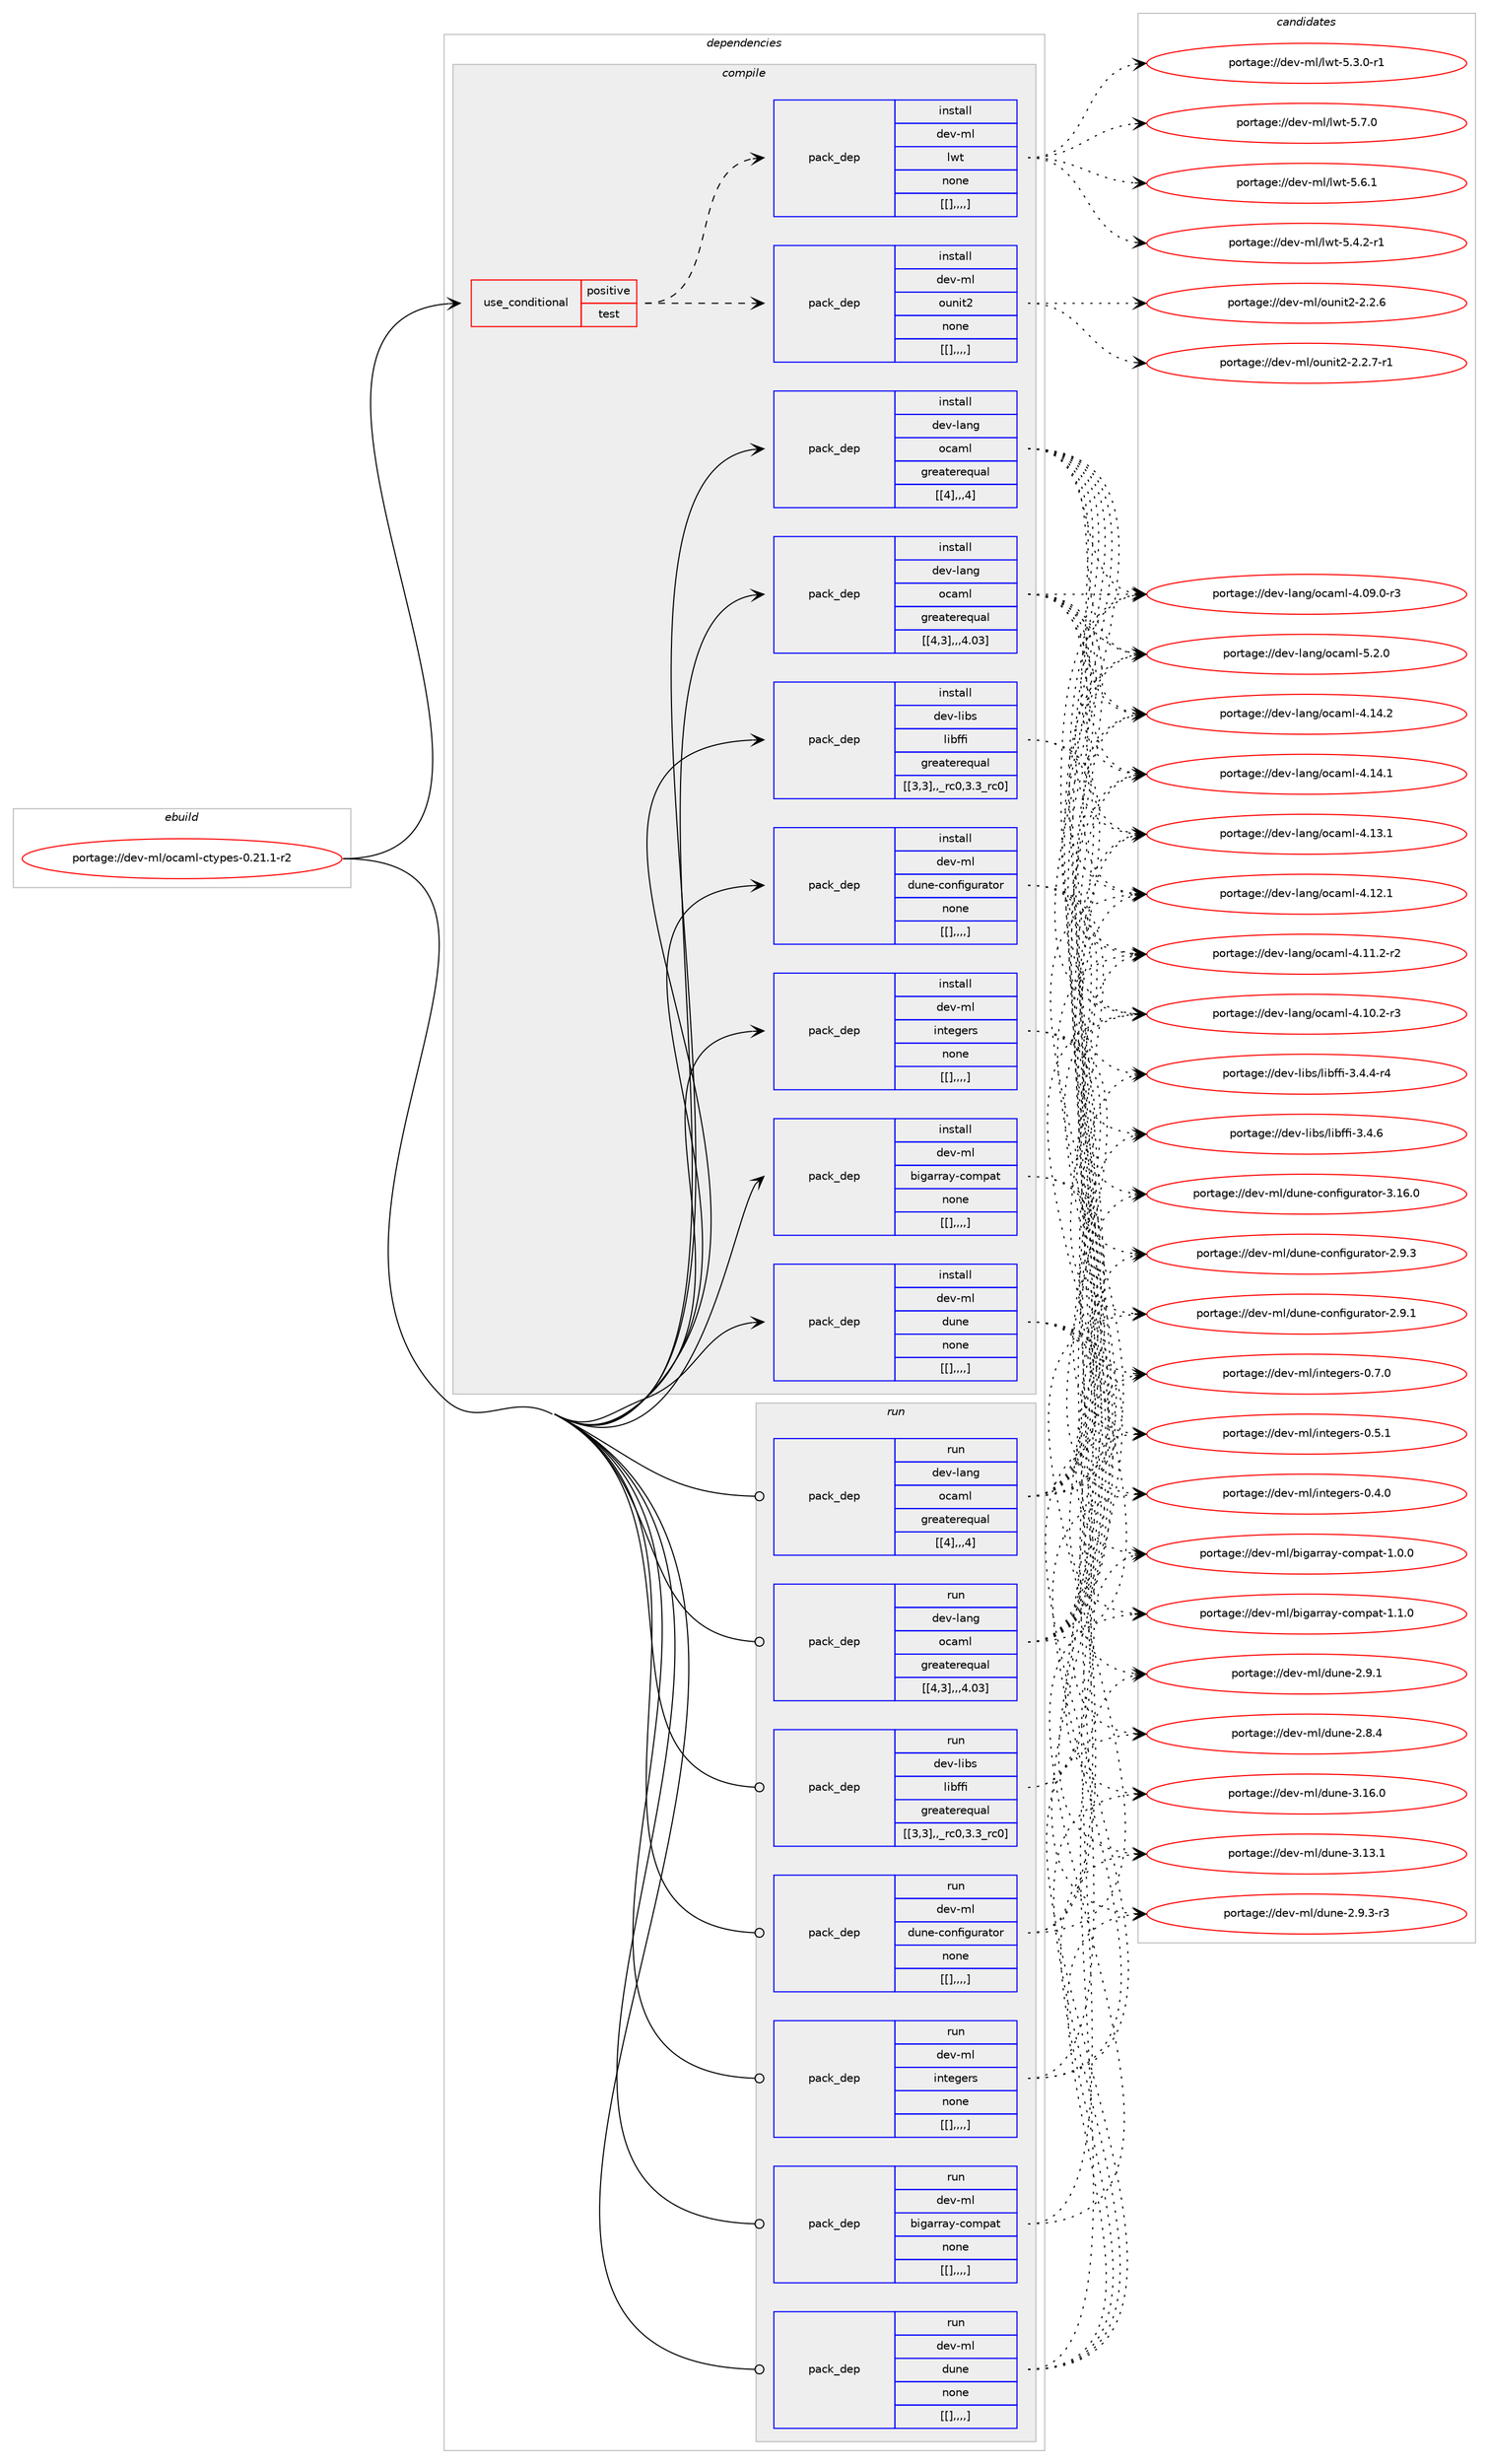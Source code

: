 digraph prolog {

# *************
# Graph options
# *************

newrank=true;
concentrate=true;
compound=true;
graph [rankdir=LR,fontname=Helvetica,fontsize=10,ranksep=1.5];#, ranksep=2.5, nodesep=0.2];
edge  [arrowhead=vee];
node  [fontname=Helvetica,fontsize=10];

# **********
# The ebuild
# **********

subgraph cluster_leftcol {
color=gray;
label=<<i>ebuild</i>>;
id [label="portage://dev-ml/ocaml-ctypes-0.21.1-r2", color=red, width=4, href="../dev-ml/ocaml-ctypes-0.21.1-r2.svg"];
}

# ****************
# The dependencies
# ****************

subgraph cluster_midcol {
color=gray;
label=<<i>dependencies</i>>;
subgraph cluster_compile {
fillcolor="#eeeeee";
style=filled;
label=<<i>compile</i>>;
subgraph cond30217 {
dependency121875 [label=<<TABLE BORDER="0" CELLBORDER="1" CELLSPACING="0" CELLPADDING="4"><TR><TD ROWSPAN="3" CELLPADDING="10">use_conditional</TD></TR><TR><TD>positive</TD></TR><TR><TD>test</TD></TR></TABLE>>, shape=none, color=red];
subgraph pack90488 {
dependency121876 [label=<<TABLE BORDER="0" CELLBORDER="1" CELLSPACING="0" CELLPADDING="4" WIDTH="220"><TR><TD ROWSPAN="6" CELLPADDING="30">pack_dep</TD></TR><TR><TD WIDTH="110">install</TD></TR><TR><TD>dev-ml</TD></TR><TR><TD>ounit2</TD></TR><TR><TD>none</TD></TR><TR><TD>[[],,,,]</TD></TR></TABLE>>, shape=none, color=blue];
}
dependency121875:e -> dependency121876:w [weight=20,style="dashed",arrowhead="vee"];
subgraph pack90489 {
dependency121877 [label=<<TABLE BORDER="0" CELLBORDER="1" CELLSPACING="0" CELLPADDING="4" WIDTH="220"><TR><TD ROWSPAN="6" CELLPADDING="30">pack_dep</TD></TR><TR><TD WIDTH="110">install</TD></TR><TR><TD>dev-ml</TD></TR><TR><TD>lwt</TD></TR><TR><TD>none</TD></TR><TR><TD>[[],,,,]</TD></TR></TABLE>>, shape=none, color=blue];
}
dependency121875:e -> dependency121877:w [weight=20,style="dashed",arrowhead="vee"];
}
id:e -> dependency121875:w [weight=20,style="solid",arrowhead="vee"];
subgraph pack90490 {
dependency121878 [label=<<TABLE BORDER="0" CELLBORDER="1" CELLSPACING="0" CELLPADDING="4" WIDTH="220"><TR><TD ROWSPAN="6" CELLPADDING="30">pack_dep</TD></TR><TR><TD WIDTH="110">install</TD></TR><TR><TD>dev-lang</TD></TR><TR><TD>ocaml</TD></TR><TR><TD>greaterequal</TD></TR><TR><TD>[[4],,,4]</TD></TR></TABLE>>, shape=none, color=blue];
}
id:e -> dependency121878:w [weight=20,style="solid",arrowhead="vee"];
subgraph pack90491 {
dependency121879 [label=<<TABLE BORDER="0" CELLBORDER="1" CELLSPACING="0" CELLPADDING="4" WIDTH="220"><TR><TD ROWSPAN="6" CELLPADDING="30">pack_dep</TD></TR><TR><TD WIDTH="110">install</TD></TR><TR><TD>dev-lang</TD></TR><TR><TD>ocaml</TD></TR><TR><TD>greaterequal</TD></TR><TR><TD>[[4,3],,,4.03]</TD></TR></TABLE>>, shape=none, color=blue];
}
id:e -> dependency121879:w [weight=20,style="solid",arrowhead="vee"];
subgraph pack90492 {
dependency121880 [label=<<TABLE BORDER="0" CELLBORDER="1" CELLSPACING="0" CELLPADDING="4" WIDTH="220"><TR><TD ROWSPAN="6" CELLPADDING="30">pack_dep</TD></TR><TR><TD WIDTH="110">install</TD></TR><TR><TD>dev-libs</TD></TR><TR><TD>libffi</TD></TR><TR><TD>greaterequal</TD></TR><TR><TD>[[3,3],,_rc0,3.3_rc0]</TD></TR></TABLE>>, shape=none, color=blue];
}
id:e -> dependency121880:w [weight=20,style="solid",arrowhead="vee"];
subgraph pack90493 {
dependency121881 [label=<<TABLE BORDER="0" CELLBORDER="1" CELLSPACING="0" CELLPADDING="4" WIDTH="220"><TR><TD ROWSPAN="6" CELLPADDING="30">pack_dep</TD></TR><TR><TD WIDTH="110">install</TD></TR><TR><TD>dev-ml</TD></TR><TR><TD>bigarray-compat</TD></TR><TR><TD>none</TD></TR><TR><TD>[[],,,,]</TD></TR></TABLE>>, shape=none, color=blue];
}
id:e -> dependency121881:w [weight=20,style="solid",arrowhead="vee"];
subgraph pack90494 {
dependency121882 [label=<<TABLE BORDER="0" CELLBORDER="1" CELLSPACING="0" CELLPADDING="4" WIDTH="220"><TR><TD ROWSPAN="6" CELLPADDING="30">pack_dep</TD></TR><TR><TD WIDTH="110">install</TD></TR><TR><TD>dev-ml</TD></TR><TR><TD>dune</TD></TR><TR><TD>none</TD></TR><TR><TD>[[],,,,]</TD></TR></TABLE>>, shape=none, color=blue];
}
id:e -> dependency121882:w [weight=20,style="solid",arrowhead="vee"];
subgraph pack90495 {
dependency121883 [label=<<TABLE BORDER="0" CELLBORDER="1" CELLSPACING="0" CELLPADDING="4" WIDTH="220"><TR><TD ROWSPAN="6" CELLPADDING="30">pack_dep</TD></TR><TR><TD WIDTH="110">install</TD></TR><TR><TD>dev-ml</TD></TR><TR><TD>dune-configurator</TD></TR><TR><TD>none</TD></TR><TR><TD>[[],,,,]</TD></TR></TABLE>>, shape=none, color=blue];
}
id:e -> dependency121883:w [weight=20,style="solid",arrowhead="vee"];
subgraph pack90496 {
dependency121884 [label=<<TABLE BORDER="0" CELLBORDER="1" CELLSPACING="0" CELLPADDING="4" WIDTH="220"><TR><TD ROWSPAN="6" CELLPADDING="30">pack_dep</TD></TR><TR><TD WIDTH="110">install</TD></TR><TR><TD>dev-ml</TD></TR><TR><TD>integers</TD></TR><TR><TD>none</TD></TR><TR><TD>[[],,,,]</TD></TR></TABLE>>, shape=none, color=blue];
}
id:e -> dependency121884:w [weight=20,style="solid",arrowhead="vee"];
}
subgraph cluster_compileandrun {
fillcolor="#eeeeee";
style=filled;
label=<<i>compile and run</i>>;
}
subgraph cluster_run {
fillcolor="#eeeeee";
style=filled;
label=<<i>run</i>>;
subgraph pack90497 {
dependency121885 [label=<<TABLE BORDER="0" CELLBORDER="1" CELLSPACING="0" CELLPADDING="4" WIDTH="220"><TR><TD ROWSPAN="6" CELLPADDING="30">pack_dep</TD></TR><TR><TD WIDTH="110">run</TD></TR><TR><TD>dev-lang</TD></TR><TR><TD>ocaml</TD></TR><TR><TD>greaterequal</TD></TR><TR><TD>[[4],,,4]</TD></TR></TABLE>>, shape=none, color=blue];
}
id:e -> dependency121885:w [weight=20,style="solid",arrowhead="odot"];
subgraph pack90498 {
dependency121886 [label=<<TABLE BORDER="0" CELLBORDER="1" CELLSPACING="0" CELLPADDING="4" WIDTH="220"><TR><TD ROWSPAN="6" CELLPADDING="30">pack_dep</TD></TR><TR><TD WIDTH="110">run</TD></TR><TR><TD>dev-lang</TD></TR><TR><TD>ocaml</TD></TR><TR><TD>greaterequal</TD></TR><TR><TD>[[4,3],,,4.03]</TD></TR></TABLE>>, shape=none, color=blue];
}
id:e -> dependency121886:w [weight=20,style="solid",arrowhead="odot"];
subgraph pack90499 {
dependency121887 [label=<<TABLE BORDER="0" CELLBORDER="1" CELLSPACING="0" CELLPADDING="4" WIDTH="220"><TR><TD ROWSPAN="6" CELLPADDING="30">pack_dep</TD></TR><TR><TD WIDTH="110">run</TD></TR><TR><TD>dev-libs</TD></TR><TR><TD>libffi</TD></TR><TR><TD>greaterequal</TD></TR><TR><TD>[[3,3],,_rc0,3.3_rc0]</TD></TR></TABLE>>, shape=none, color=blue];
}
id:e -> dependency121887:w [weight=20,style="solid",arrowhead="odot"];
subgraph pack90500 {
dependency121888 [label=<<TABLE BORDER="0" CELLBORDER="1" CELLSPACING="0" CELLPADDING="4" WIDTH="220"><TR><TD ROWSPAN="6" CELLPADDING="30">pack_dep</TD></TR><TR><TD WIDTH="110">run</TD></TR><TR><TD>dev-ml</TD></TR><TR><TD>bigarray-compat</TD></TR><TR><TD>none</TD></TR><TR><TD>[[],,,,]</TD></TR></TABLE>>, shape=none, color=blue];
}
id:e -> dependency121888:w [weight=20,style="solid",arrowhead="odot"];
subgraph pack90501 {
dependency121889 [label=<<TABLE BORDER="0" CELLBORDER="1" CELLSPACING="0" CELLPADDING="4" WIDTH="220"><TR><TD ROWSPAN="6" CELLPADDING="30">pack_dep</TD></TR><TR><TD WIDTH="110">run</TD></TR><TR><TD>dev-ml</TD></TR><TR><TD>dune</TD></TR><TR><TD>none</TD></TR><TR><TD>[[],,,,]</TD></TR></TABLE>>, shape=none, color=blue];
}
id:e -> dependency121889:w [weight=20,style="solid",arrowhead="odot"];
subgraph pack90502 {
dependency121890 [label=<<TABLE BORDER="0" CELLBORDER="1" CELLSPACING="0" CELLPADDING="4" WIDTH="220"><TR><TD ROWSPAN="6" CELLPADDING="30">pack_dep</TD></TR><TR><TD WIDTH="110">run</TD></TR><TR><TD>dev-ml</TD></TR><TR><TD>dune-configurator</TD></TR><TR><TD>none</TD></TR><TR><TD>[[],,,,]</TD></TR></TABLE>>, shape=none, color=blue];
}
id:e -> dependency121890:w [weight=20,style="solid",arrowhead="odot"];
subgraph pack90503 {
dependency121891 [label=<<TABLE BORDER="0" CELLBORDER="1" CELLSPACING="0" CELLPADDING="4" WIDTH="220"><TR><TD ROWSPAN="6" CELLPADDING="30">pack_dep</TD></TR><TR><TD WIDTH="110">run</TD></TR><TR><TD>dev-ml</TD></TR><TR><TD>integers</TD></TR><TR><TD>none</TD></TR><TR><TD>[[],,,,]</TD></TR></TABLE>>, shape=none, color=blue];
}
id:e -> dependency121891:w [weight=20,style="solid",arrowhead="odot"];
}
}

# **************
# The candidates
# **************

subgraph cluster_choices {
rank=same;
color=gray;
label=<<i>candidates</i>>;

subgraph choice90488 {
color=black;
nodesep=1;
choice1001011184510910847111117110105116504550465046554511449 [label="portage://dev-ml/ounit2-2.2.7-r1", color=red, width=4,href="../dev-ml/ounit2-2.2.7-r1.svg"];
choice100101118451091084711111711010511650455046504654 [label="portage://dev-ml/ounit2-2.2.6", color=red, width=4,href="../dev-ml/ounit2-2.2.6.svg"];
dependency121876:e -> choice1001011184510910847111117110105116504550465046554511449:w [style=dotted,weight="100"];
dependency121876:e -> choice100101118451091084711111711010511650455046504654:w [style=dotted,weight="100"];
}
subgraph choice90489 {
color=black;
nodesep=1;
choice1001011184510910847108119116455346554648 [label="portage://dev-ml/lwt-5.7.0", color=red, width=4,href="../dev-ml/lwt-5.7.0.svg"];
choice1001011184510910847108119116455346544649 [label="portage://dev-ml/lwt-5.6.1", color=red, width=4,href="../dev-ml/lwt-5.6.1.svg"];
choice10010111845109108471081191164553465246504511449 [label="portage://dev-ml/lwt-5.4.2-r1", color=red, width=4,href="../dev-ml/lwt-5.4.2-r1.svg"];
choice10010111845109108471081191164553465146484511449 [label="portage://dev-ml/lwt-5.3.0-r1", color=red, width=4,href="../dev-ml/lwt-5.3.0-r1.svg"];
dependency121877:e -> choice1001011184510910847108119116455346554648:w [style=dotted,weight="100"];
dependency121877:e -> choice1001011184510910847108119116455346544649:w [style=dotted,weight="100"];
dependency121877:e -> choice10010111845109108471081191164553465246504511449:w [style=dotted,weight="100"];
dependency121877:e -> choice10010111845109108471081191164553465146484511449:w [style=dotted,weight="100"];
}
subgraph choice90490 {
color=black;
nodesep=1;
choice1001011184510897110103471119997109108455346504648 [label="portage://dev-lang/ocaml-5.2.0", color=red, width=4,href="../dev-lang/ocaml-5.2.0.svg"];
choice100101118451089711010347111999710910845524649524650 [label="portage://dev-lang/ocaml-4.14.2", color=red, width=4,href="../dev-lang/ocaml-4.14.2.svg"];
choice100101118451089711010347111999710910845524649524649 [label="portage://dev-lang/ocaml-4.14.1", color=red, width=4,href="../dev-lang/ocaml-4.14.1.svg"];
choice100101118451089711010347111999710910845524649514649 [label="portage://dev-lang/ocaml-4.13.1", color=red, width=4,href="../dev-lang/ocaml-4.13.1.svg"];
choice100101118451089711010347111999710910845524649504649 [label="portage://dev-lang/ocaml-4.12.1", color=red, width=4,href="../dev-lang/ocaml-4.12.1.svg"];
choice1001011184510897110103471119997109108455246494946504511450 [label="portage://dev-lang/ocaml-4.11.2-r2", color=red, width=4,href="../dev-lang/ocaml-4.11.2-r2.svg"];
choice1001011184510897110103471119997109108455246494846504511451 [label="portage://dev-lang/ocaml-4.10.2-r3", color=red, width=4,href="../dev-lang/ocaml-4.10.2-r3.svg"];
choice1001011184510897110103471119997109108455246485746484511451 [label="portage://dev-lang/ocaml-4.09.0-r3", color=red, width=4,href="../dev-lang/ocaml-4.09.0-r3.svg"];
dependency121878:e -> choice1001011184510897110103471119997109108455346504648:w [style=dotted,weight="100"];
dependency121878:e -> choice100101118451089711010347111999710910845524649524650:w [style=dotted,weight="100"];
dependency121878:e -> choice100101118451089711010347111999710910845524649524649:w [style=dotted,weight="100"];
dependency121878:e -> choice100101118451089711010347111999710910845524649514649:w [style=dotted,weight="100"];
dependency121878:e -> choice100101118451089711010347111999710910845524649504649:w [style=dotted,weight="100"];
dependency121878:e -> choice1001011184510897110103471119997109108455246494946504511450:w [style=dotted,weight="100"];
dependency121878:e -> choice1001011184510897110103471119997109108455246494846504511451:w [style=dotted,weight="100"];
dependency121878:e -> choice1001011184510897110103471119997109108455246485746484511451:w [style=dotted,weight="100"];
}
subgraph choice90491 {
color=black;
nodesep=1;
choice1001011184510897110103471119997109108455346504648 [label="portage://dev-lang/ocaml-5.2.0", color=red, width=4,href="../dev-lang/ocaml-5.2.0.svg"];
choice100101118451089711010347111999710910845524649524650 [label="portage://dev-lang/ocaml-4.14.2", color=red, width=4,href="../dev-lang/ocaml-4.14.2.svg"];
choice100101118451089711010347111999710910845524649524649 [label="portage://dev-lang/ocaml-4.14.1", color=red, width=4,href="../dev-lang/ocaml-4.14.1.svg"];
choice100101118451089711010347111999710910845524649514649 [label="portage://dev-lang/ocaml-4.13.1", color=red, width=4,href="../dev-lang/ocaml-4.13.1.svg"];
choice100101118451089711010347111999710910845524649504649 [label="portage://dev-lang/ocaml-4.12.1", color=red, width=4,href="../dev-lang/ocaml-4.12.1.svg"];
choice1001011184510897110103471119997109108455246494946504511450 [label="portage://dev-lang/ocaml-4.11.2-r2", color=red, width=4,href="../dev-lang/ocaml-4.11.2-r2.svg"];
choice1001011184510897110103471119997109108455246494846504511451 [label="portage://dev-lang/ocaml-4.10.2-r3", color=red, width=4,href="../dev-lang/ocaml-4.10.2-r3.svg"];
choice1001011184510897110103471119997109108455246485746484511451 [label="portage://dev-lang/ocaml-4.09.0-r3", color=red, width=4,href="../dev-lang/ocaml-4.09.0-r3.svg"];
dependency121879:e -> choice1001011184510897110103471119997109108455346504648:w [style=dotted,weight="100"];
dependency121879:e -> choice100101118451089711010347111999710910845524649524650:w [style=dotted,weight="100"];
dependency121879:e -> choice100101118451089711010347111999710910845524649524649:w [style=dotted,weight="100"];
dependency121879:e -> choice100101118451089711010347111999710910845524649514649:w [style=dotted,weight="100"];
dependency121879:e -> choice100101118451089711010347111999710910845524649504649:w [style=dotted,weight="100"];
dependency121879:e -> choice1001011184510897110103471119997109108455246494946504511450:w [style=dotted,weight="100"];
dependency121879:e -> choice1001011184510897110103471119997109108455246494846504511451:w [style=dotted,weight="100"];
dependency121879:e -> choice1001011184510897110103471119997109108455246485746484511451:w [style=dotted,weight="100"];
}
subgraph choice90492 {
color=black;
nodesep=1;
choice10010111845108105981154710810598102102105455146524654 [label="portage://dev-libs/libffi-3.4.6", color=red, width=4,href="../dev-libs/libffi-3.4.6.svg"];
choice100101118451081059811547108105981021021054551465246524511452 [label="portage://dev-libs/libffi-3.4.4-r4", color=red, width=4,href="../dev-libs/libffi-3.4.4-r4.svg"];
dependency121880:e -> choice10010111845108105981154710810598102102105455146524654:w [style=dotted,weight="100"];
dependency121880:e -> choice100101118451081059811547108105981021021054551465246524511452:w [style=dotted,weight="100"];
}
subgraph choice90493 {
color=black;
nodesep=1;
choice1001011184510910847981051039711411497121459911110911297116454946494648 [label="portage://dev-ml/bigarray-compat-1.1.0", color=red, width=4,href="../dev-ml/bigarray-compat-1.1.0.svg"];
choice1001011184510910847981051039711411497121459911110911297116454946484648 [label="portage://dev-ml/bigarray-compat-1.0.0", color=red, width=4,href="../dev-ml/bigarray-compat-1.0.0.svg"];
dependency121881:e -> choice1001011184510910847981051039711411497121459911110911297116454946494648:w [style=dotted,weight="100"];
dependency121881:e -> choice1001011184510910847981051039711411497121459911110911297116454946484648:w [style=dotted,weight="100"];
}
subgraph choice90494 {
color=black;
nodesep=1;
choice100101118451091084710011711010145514649544648 [label="portage://dev-ml/dune-3.16.0", color=red, width=4,href="../dev-ml/dune-3.16.0.svg"];
choice100101118451091084710011711010145514649514649 [label="portage://dev-ml/dune-3.13.1", color=red, width=4,href="../dev-ml/dune-3.13.1.svg"];
choice10010111845109108471001171101014550465746514511451 [label="portage://dev-ml/dune-2.9.3-r3", color=red, width=4,href="../dev-ml/dune-2.9.3-r3.svg"];
choice1001011184510910847100117110101455046574649 [label="portage://dev-ml/dune-2.9.1", color=red, width=4,href="../dev-ml/dune-2.9.1.svg"];
choice1001011184510910847100117110101455046564652 [label="portage://dev-ml/dune-2.8.4", color=red, width=4,href="../dev-ml/dune-2.8.4.svg"];
dependency121882:e -> choice100101118451091084710011711010145514649544648:w [style=dotted,weight="100"];
dependency121882:e -> choice100101118451091084710011711010145514649514649:w [style=dotted,weight="100"];
dependency121882:e -> choice10010111845109108471001171101014550465746514511451:w [style=dotted,weight="100"];
dependency121882:e -> choice1001011184510910847100117110101455046574649:w [style=dotted,weight="100"];
dependency121882:e -> choice1001011184510910847100117110101455046564652:w [style=dotted,weight="100"];
}
subgraph choice90495 {
color=black;
nodesep=1;
choice100101118451091084710011711010145991111101021051031171149711611111445514649544648 [label="portage://dev-ml/dune-configurator-3.16.0", color=red, width=4,href="../dev-ml/dune-configurator-3.16.0.svg"];
choice1001011184510910847100117110101459911111010210510311711497116111114455046574651 [label="portage://dev-ml/dune-configurator-2.9.3", color=red, width=4,href="../dev-ml/dune-configurator-2.9.3.svg"];
choice1001011184510910847100117110101459911111010210510311711497116111114455046574649 [label="portage://dev-ml/dune-configurator-2.9.1", color=red, width=4,href="../dev-ml/dune-configurator-2.9.1.svg"];
dependency121883:e -> choice100101118451091084710011711010145991111101021051031171149711611111445514649544648:w [style=dotted,weight="100"];
dependency121883:e -> choice1001011184510910847100117110101459911111010210510311711497116111114455046574651:w [style=dotted,weight="100"];
dependency121883:e -> choice1001011184510910847100117110101459911111010210510311711497116111114455046574649:w [style=dotted,weight="100"];
}
subgraph choice90496 {
color=black;
nodesep=1;
choice1001011184510910847105110116101103101114115454846554648 [label="portage://dev-ml/integers-0.7.0", color=red, width=4,href="../dev-ml/integers-0.7.0.svg"];
choice1001011184510910847105110116101103101114115454846534649 [label="portage://dev-ml/integers-0.5.1", color=red, width=4,href="../dev-ml/integers-0.5.1.svg"];
choice1001011184510910847105110116101103101114115454846524648 [label="portage://dev-ml/integers-0.4.0", color=red, width=4,href="../dev-ml/integers-0.4.0.svg"];
dependency121884:e -> choice1001011184510910847105110116101103101114115454846554648:w [style=dotted,weight="100"];
dependency121884:e -> choice1001011184510910847105110116101103101114115454846534649:w [style=dotted,weight="100"];
dependency121884:e -> choice1001011184510910847105110116101103101114115454846524648:w [style=dotted,weight="100"];
}
subgraph choice90497 {
color=black;
nodesep=1;
choice1001011184510897110103471119997109108455346504648 [label="portage://dev-lang/ocaml-5.2.0", color=red, width=4,href="../dev-lang/ocaml-5.2.0.svg"];
choice100101118451089711010347111999710910845524649524650 [label="portage://dev-lang/ocaml-4.14.2", color=red, width=4,href="../dev-lang/ocaml-4.14.2.svg"];
choice100101118451089711010347111999710910845524649524649 [label="portage://dev-lang/ocaml-4.14.1", color=red, width=4,href="../dev-lang/ocaml-4.14.1.svg"];
choice100101118451089711010347111999710910845524649514649 [label="portage://dev-lang/ocaml-4.13.1", color=red, width=4,href="../dev-lang/ocaml-4.13.1.svg"];
choice100101118451089711010347111999710910845524649504649 [label="portage://dev-lang/ocaml-4.12.1", color=red, width=4,href="../dev-lang/ocaml-4.12.1.svg"];
choice1001011184510897110103471119997109108455246494946504511450 [label="portage://dev-lang/ocaml-4.11.2-r2", color=red, width=4,href="../dev-lang/ocaml-4.11.2-r2.svg"];
choice1001011184510897110103471119997109108455246494846504511451 [label="portage://dev-lang/ocaml-4.10.2-r3", color=red, width=4,href="../dev-lang/ocaml-4.10.2-r3.svg"];
choice1001011184510897110103471119997109108455246485746484511451 [label="portage://dev-lang/ocaml-4.09.0-r3", color=red, width=4,href="../dev-lang/ocaml-4.09.0-r3.svg"];
dependency121885:e -> choice1001011184510897110103471119997109108455346504648:w [style=dotted,weight="100"];
dependency121885:e -> choice100101118451089711010347111999710910845524649524650:w [style=dotted,weight="100"];
dependency121885:e -> choice100101118451089711010347111999710910845524649524649:w [style=dotted,weight="100"];
dependency121885:e -> choice100101118451089711010347111999710910845524649514649:w [style=dotted,weight="100"];
dependency121885:e -> choice100101118451089711010347111999710910845524649504649:w [style=dotted,weight="100"];
dependency121885:e -> choice1001011184510897110103471119997109108455246494946504511450:w [style=dotted,weight="100"];
dependency121885:e -> choice1001011184510897110103471119997109108455246494846504511451:w [style=dotted,weight="100"];
dependency121885:e -> choice1001011184510897110103471119997109108455246485746484511451:w [style=dotted,weight="100"];
}
subgraph choice90498 {
color=black;
nodesep=1;
choice1001011184510897110103471119997109108455346504648 [label="portage://dev-lang/ocaml-5.2.0", color=red, width=4,href="../dev-lang/ocaml-5.2.0.svg"];
choice100101118451089711010347111999710910845524649524650 [label="portage://dev-lang/ocaml-4.14.2", color=red, width=4,href="../dev-lang/ocaml-4.14.2.svg"];
choice100101118451089711010347111999710910845524649524649 [label="portage://dev-lang/ocaml-4.14.1", color=red, width=4,href="../dev-lang/ocaml-4.14.1.svg"];
choice100101118451089711010347111999710910845524649514649 [label="portage://dev-lang/ocaml-4.13.1", color=red, width=4,href="../dev-lang/ocaml-4.13.1.svg"];
choice100101118451089711010347111999710910845524649504649 [label="portage://dev-lang/ocaml-4.12.1", color=red, width=4,href="../dev-lang/ocaml-4.12.1.svg"];
choice1001011184510897110103471119997109108455246494946504511450 [label="portage://dev-lang/ocaml-4.11.2-r2", color=red, width=4,href="../dev-lang/ocaml-4.11.2-r2.svg"];
choice1001011184510897110103471119997109108455246494846504511451 [label="portage://dev-lang/ocaml-4.10.2-r3", color=red, width=4,href="../dev-lang/ocaml-4.10.2-r3.svg"];
choice1001011184510897110103471119997109108455246485746484511451 [label="portage://dev-lang/ocaml-4.09.0-r3", color=red, width=4,href="../dev-lang/ocaml-4.09.0-r3.svg"];
dependency121886:e -> choice1001011184510897110103471119997109108455346504648:w [style=dotted,weight="100"];
dependency121886:e -> choice100101118451089711010347111999710910845524649524650:w [style=dotted,weight="100"];
dependency121886:e -> choice100101118451089711010347111999710910845524649524649:w [style=dotted,weight="100"];
dependency121886:e -> choice100101118451089711010347111999710910845524649514649:w [style=dotted,weight="100"];
dependency121886:e -> choice100101118451089711010347111999710910845524649504649:w [style=dotted,weight="100"];
dependency121886:e -> choice1001011184510897110103471119997109108455246494946504511450:w [style=dotted,weight="100"];
dependency121886:e -> choice1001011184510897110103471119997109108455246494846504511451:w [style=dotted,weight="100"];
dependency121886:e -> choice1001011184510897110103471119997109108455246485746484511451:w [style=dotted,weight="100"];
}
subgraph choice90499 {
color=black;
nodesep=1;
choice10010111845108105981154710810598102102105455146524654 [label="portage://dev-libs/libffi-3.4.6", color=red, width=4,href="../dev-libs/libffi-3.4.6.svg"];
choice100101118451081059811547108105981021021054551465246524511452 [label="portage://dev-libs/libffi-3.4.4-r4", color=red, width=4,href="../dev-libs/libffi-3.4.4-r4.svg"];
dependency121887:e -> choice10010111845108105981154710810598102102105455146524654:w [style=dotted,weight="100"];
dependency121887:e -> choice100101118451081059811547108105981021021054551465246524511452:w [style=dotted,weight="100"];
}
subgraph choice90500 {
color=black;
nodesep=1;
choice1001011184510910847981051039711411497121459911110911297116454946494648 [label="portage://dev-ml/bigarray-compat-1.1.0", color=red, width=4,href="../dev-ml/bigarray-compat-1.1.0.svg"];
choice1001011184510910847981051039711411497121459911110911297116454946484648 [label="portage://dev-ml/bigarray-compat-1.0.0", color=red, width=4,href="../dev-ml/bigarray-compat-1.0.0.svg"];
dependency121888:e -> choice1001011184510910847981051039711411497121459911110911297116454946494648:w [style=dotted,weight="100"];
dependency121888:e -> choice1001011184510910847981051039711411497121459911110911297116454946484648:w [style=dotted,weight="100"];
}
subgraph choice90501 {
color=black;
nodesep=1;
choice100101118451091084710011711010145514649544648 [label="portage://dev-ml/dune-3.16.0", color=red, width=4,href="../dev-ml/dune-3.16.0.svg"];
choice100101118451091084710011711010145514649514649 [label="portage://dev-ml/dune-3.13.1", color=red, width=4,href="../dev-ml/dune-3.13.1.svg"];
choice10010111845109108471001171101014550465746514511451 [label="portage://dev-ml/dune-2.9.3-r3", color=red, width=4,href="../dev-ml/dune-2.9.3-r3.svg"];
choice1001011184510910847100117110101455046574649 [label="portage://dev-ml/dune-2.9.1", color=red, width=4,href="../dev-ml/dune-2.9.1.svg"];
choice1001011184510910847100117110101455046564652 [label="portage://dev-ml/dune-2.8.4", color=red, width=4,href="../dev-ml/dune-2.8.4.svg"];
dependency121889:e -> choice100101118451091084710011711010145514649544648:w [style=dotted,weight="100"];
dependency121889:e -> choice100101118451091084710011711010145514649514649:w [style=dotted,weight="100"];
dependency121889:e -> choice10010111845109108471001171101014550465746514511451:w [style=dotted,weight="100"];
dependency121889:e -> choice1001011184510910847100117110101455046574649:w [style=dotted,weight="100"];
dependency121889:e -> choice1001011184510910847100117110101455046564652:w [style=dotted,weight="100"];
}
subgraph choice90502 {
color=black;
nodesep=1;
choice100101118451091084710011711010145991111101021051031171149711611111445514649544648 [label="portage://dev-ml/dune-configurator-3.16.0", color=red, width=4,href="../dev-ml/dune-configurator-3.16.0.svg"];
choice1001011184510910847100117110101459911111010210510311711497116111114455046574651 [label="portage://dev-ml/dune-configurator-2.9.3", color=red, width=4,href="../dev-ml/dune-configurator-2.9.3.svg"];
choice1001011184510910847100117110101459911111010210510311711497116111114455046574649 [label="portage://dev-ml/dune-configurator-2.9.1", color=red, width=4,href="../dev-ml/dune-configurator-2.9.1.svg"];
dependency121890:e -> choice100101118451091084710011711010145991111101021051031171149711611111445514649544648:w [style=dotted,weight="100"];
dependency121890:e -> choice1001011184510910847100117110101459911111010210510311711497116111114455046574651:w [style=dotted,weight="100"];
dependency121890:e -> choice1001011184510910847100117110101459911111010210510311711497116111114455046574649:w [style=dotted,weight="100"];
}
subgraph choice90503 {
color=black;
nodesep=1;
choice1001011184510910847105110116101103101114115454846554648 [label="portage://dev-ml/integers-0.7.0", color=red, width=4,href="../dev-ml/integers-0.7.0.svg"];
choice1001011184510910847105110116101103101114115454846534649 [label="portage://dev-ml/integers-0.5.1", color=red, width=4,href="../dev-ml/integers-0.5.1.svg"];
choice1001011184510910847105110116101103101114115454846524648 [label="portage://dev-ml/integers-0.4.0", color=red, width=4,href="../dev-ml/integers-0.4.0.svg"];
dependency121891:e -> choice1001011184510910847105110116101103101114115454846554648:w [style=dotted,weight="100"];
dependency121891:e -> choice1001011184510910847105110116101103101114115454846534649:w [style=dotted,weight="100"];
dependency121891:e -> choice1001011184510910847105110116101103101114115454846524648:w [style=dotted,weight="100"];
}
}

}
